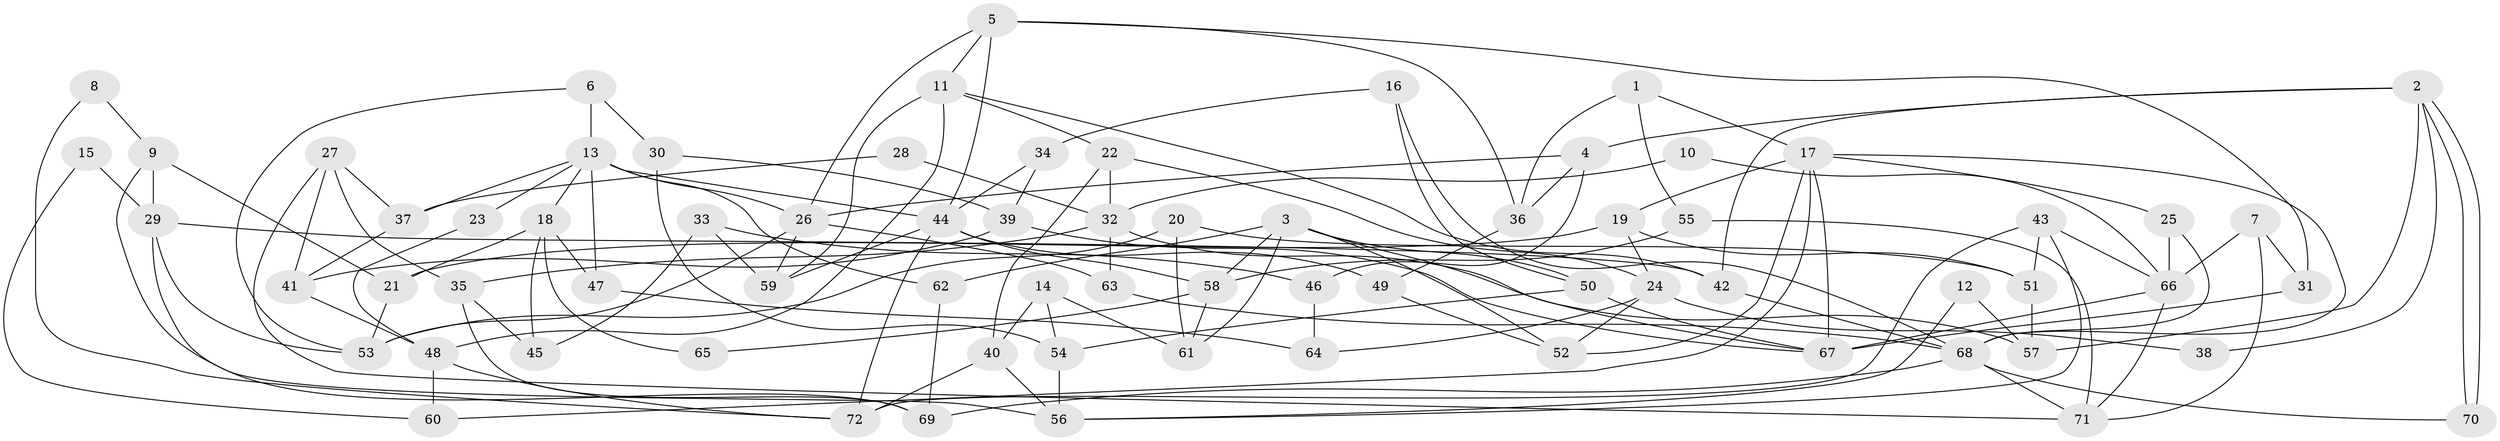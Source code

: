 // Generated by graph-tools (version 1.1) at 2025/50/03/09/25 03:50:13]
// undirected, 72 vertices, 144 edges
graph export_dot {
graph [start="1"]
  node [color=gray90,style=filled];
  1;
  2;
  3;
  4;
  5;
  6;
  7;
  8;
  9;
  10;
  11;
  12;
  13;
  14;
  15;
  16;
  17;
  18;
  19;
  20;
  21;
  22;
  23;
  24;
  25;
  26;
  27;
  28;
  29;
  30;
  31;
  32;
  33;
  34;
  35;
  36;
  37;
  38;
  39;
  40;
  41;
  42;
  43;
  44;
  45;
  46;
  47;
  48;
  49;
  50;
  51;
  52;
  53;
  54;
  55;
  56;
  57;
  58;
  59;
  60;
  61;
  62;
  63;
  64;
  65;
  66;
  67;
  68;
  69;
  70;
  71;
  72;
  1 -- 17;
  1 -- 55;
  1 -- 36;
  2 -- 70;
  2 -- 70;
  2 -- 4;
  2 -- 38;
  2 -- 42;
  2 -- 57;
  3 -- 67;
  3 -- 62;
  3 -- 50;
  3 -- 52;
  3 -- 58;
  3 -- 61;
  4 -- 26;
  4 -- 36;
  4 -- 46;
  5 -- 36;
  5 -- 44;
  5 -- 11;
  5 -- 26;
  5 -- 31;
  6 -- 13;
  6 -- 53;
  6 -- 30;
  7 -- 71;
  7 -- 31;
  7 -- 66;
  8 -- 72;
  8 -- 9;
  9 -- 56;
  9 -- 29;
  9 -- 21;
  10 -- 32;
  10 -- 66;
  11 -- 42;
  11 -- 22;
  11 -- 48;
  11 -- 59;
  12 -- 56;
  12 -- 57;
  13 -- 44;
  13 -- 26;
  13 -- 18;
  13 -- 23;
  13 -- 37;
  13 -- 47;
  13 -- 62;
  14 -- 61;
  14 -- 40;
  14 -- 54;
  15 -- 29;
  15 -- 60;
  16 -- 50;
  16 -- 34;
  16 -- 68;
  17 -- 68;
  17 -- 52;
  17 -- 19;
  17 -- 25;
  17 -- 60;
  17 -- 67;
  18 -- 21;
  18 -- 45;
  18 -- 47;
  18 -- 65;
  19 -- 24;
  19 -- 21;
  19 -- 51;
  20 -- 61;
  20 -- 51;
  20 -- 53;
  21 -- 53;
  22 -- 32;
  22 -- 24;
  22 -- 40;
  23 -- 48;
  24 -- 64;
  24 -- 38;
  24 -- 52;
  25 -- 66;
  25 -- 68;
  26 -- 53;
  26 -- 59;
  26 -- 63;
  27 -- 71;
  27 -- 41;
  27 -- 35;
  27 -- 37;
  28 -- 32;
  28 -- 37;
  29 -- 42;
  29 -- 53;
  29 -- 69;
  30 -- 39;
  30 -- 54;
  31 -- 67;
  32 -- 63;
  32 -- 35;
  32 -- 57;
  33 -- 59;
  33 -- 45;
  33 -- 46;
  34 -- 39;
  34 -- 44;
  35 -- 69;
  35 -- 45;
  36 -- 49;
  37 -- 41;
  39 -- 67;
  39 -- 41;
  40 -- 56;
  40 -- 72;
  41 -- 48;
  42 -- 68;
  43 -- 66;
  43 -- 51;
  43 -- 56;
  43 -- 72;
  44 -- 59;
  44 -- 72;
  44 -- 49;
  44 -- 58;
  46 -- 64;
  47 -- 64;
  48 -- 72;
  48 -- 60;
  49 -- 52;
  50 -- 54;
  50 -- 67;
  51 -- 57;
  54 -- 56;
  55 -- 58;
  55 -- 71;
  58 -- 61;
  58 -- 65;
  62 -- 69;
  63 -- 68;
  66 -- 67;
  66 -- 71;
  68 -- 69;
  68 -- 70;
  68 -- 71;
}
